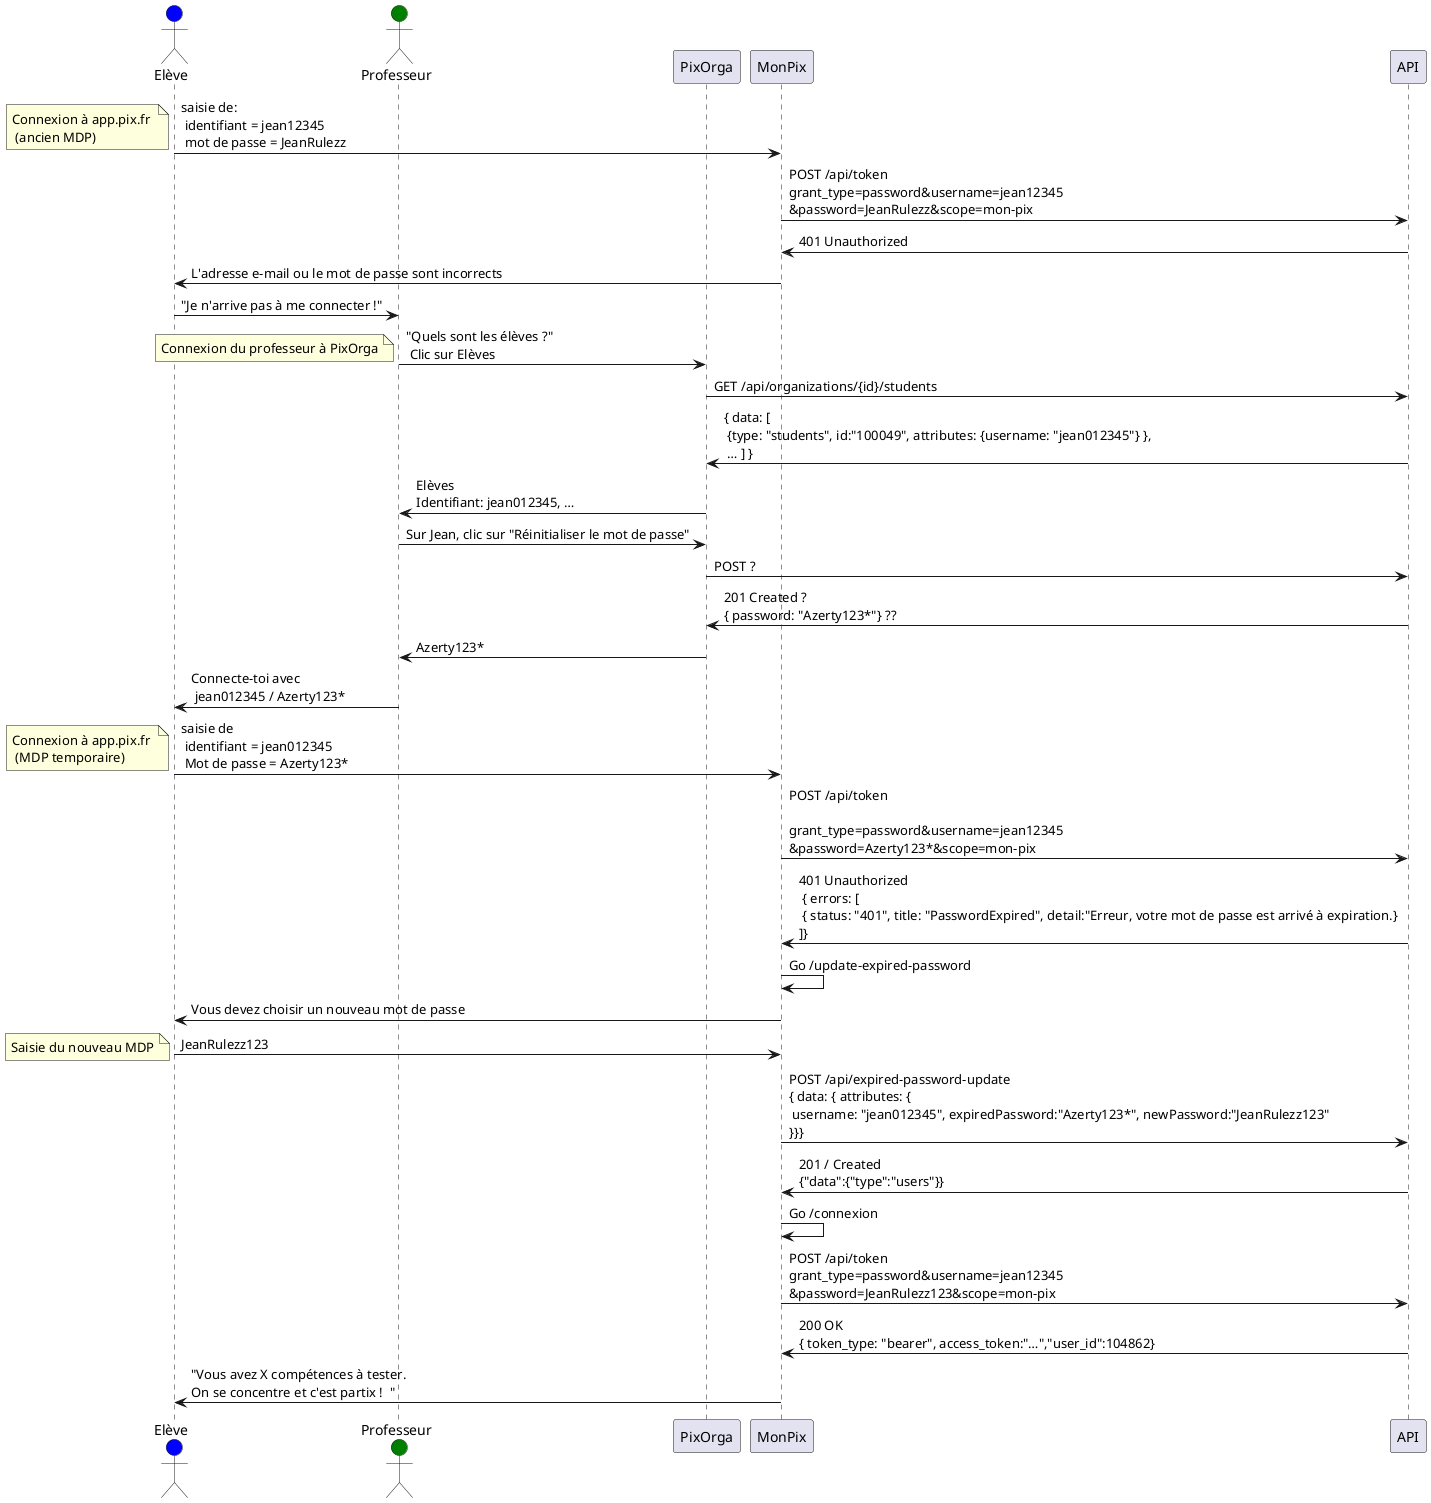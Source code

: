 @startuml
actor Elève #blue
actor Professeur #green
participant PixOrga
participant MonPix
participant API

Elève -> MonPix : saisie de: \n identifiant = jean12345 \n mot de passe = JeanRulezz
note left: Connexion à app.pix.fr \n (ancien MDP)
MonPix -> API : POST /api/token \ngrant_type=password&username=jean12345\n&password=JeanRulezz&scope=mon-pix
API -> MonPix : 401 Unauthorized
MonPix -> Elève : L'adresse e-mail ou le mot de passe sont incorrects
Elève -> Professeur : "Je n'arrive pas à me connecter !"
Professeur -> PixOrga: "Quels sont les élèves ?" \n Clic sur Elèves
note left: Connexion du professeur à PixOrga
PixOrga -> API: GET /api/organizations/{id}/students
API -> PixOrga: { data: [ \n {type: "students", id:"100049", attributes: {username: "jean012345"} }, \n … ] }
PixOrga -> Professeur : Elèves\nIdentifiant: jean012345, …
Professeur -> PixOrga: Sur Jean, clic sur "Réinitialiser le mot de passe"
PixOrga -> API : POST ?
API -> PixOrga: 201 Created ? \n{ password: "Azerty123*"} ??
PixOrga -> Professeur : Azerty123*
Professeur -> Elève: Connecte-toi avec \n jean012345 / Azerty123*
Elève -> MonPix : saisie de \n identifiant = jean012345 \n Mot de passe = Azerty123*
note left: Connexion à app.pix.fr \n (MDP temporaire)
MonPix -> API : POST /api/token \n\ngrant_type=password&username=jean12345\n&password=Azerty123*&scope=mon-pix
API -> MonPix : 401 Unauthorized\n { errors: [ \n { status: "401", title: "PasswordExpired", detail:"Erreur, votre mot de passe est arrivé à expiration.} \n]}
MonPix -> MonPix : Go /update-expired-password
MonPix -> Elève : Vous devez choisir un nouveau mot de passe
Elève -> MonPix : JeanRulezz123
note left: Saisie du nouveau MDP
MonPix -> API : POST /api/expired-password-update \n{ data: { attributes: { \n username: "jean012345", expiredPassword:"Azerty123*", newPassword:"JeanRulezz123" \n}}}
API -> MonPix : 201 / Created \n{"data":{"type":"users"}}
MonPix -> MonPix : Go /connexion
MonPix -> API : POST /api/token\ngrant_type=password&username=jean12345\n&password=JeanRulezz123&scope=mon-pix
API -> MonPix : 200 OK \n{ token_type: "bearer", access_token:"…","user_id":104862}
MonPix -> Elève : "Vous avez X compétences à tester. \nOn se concentre et c'est partix !  "
@enduml
